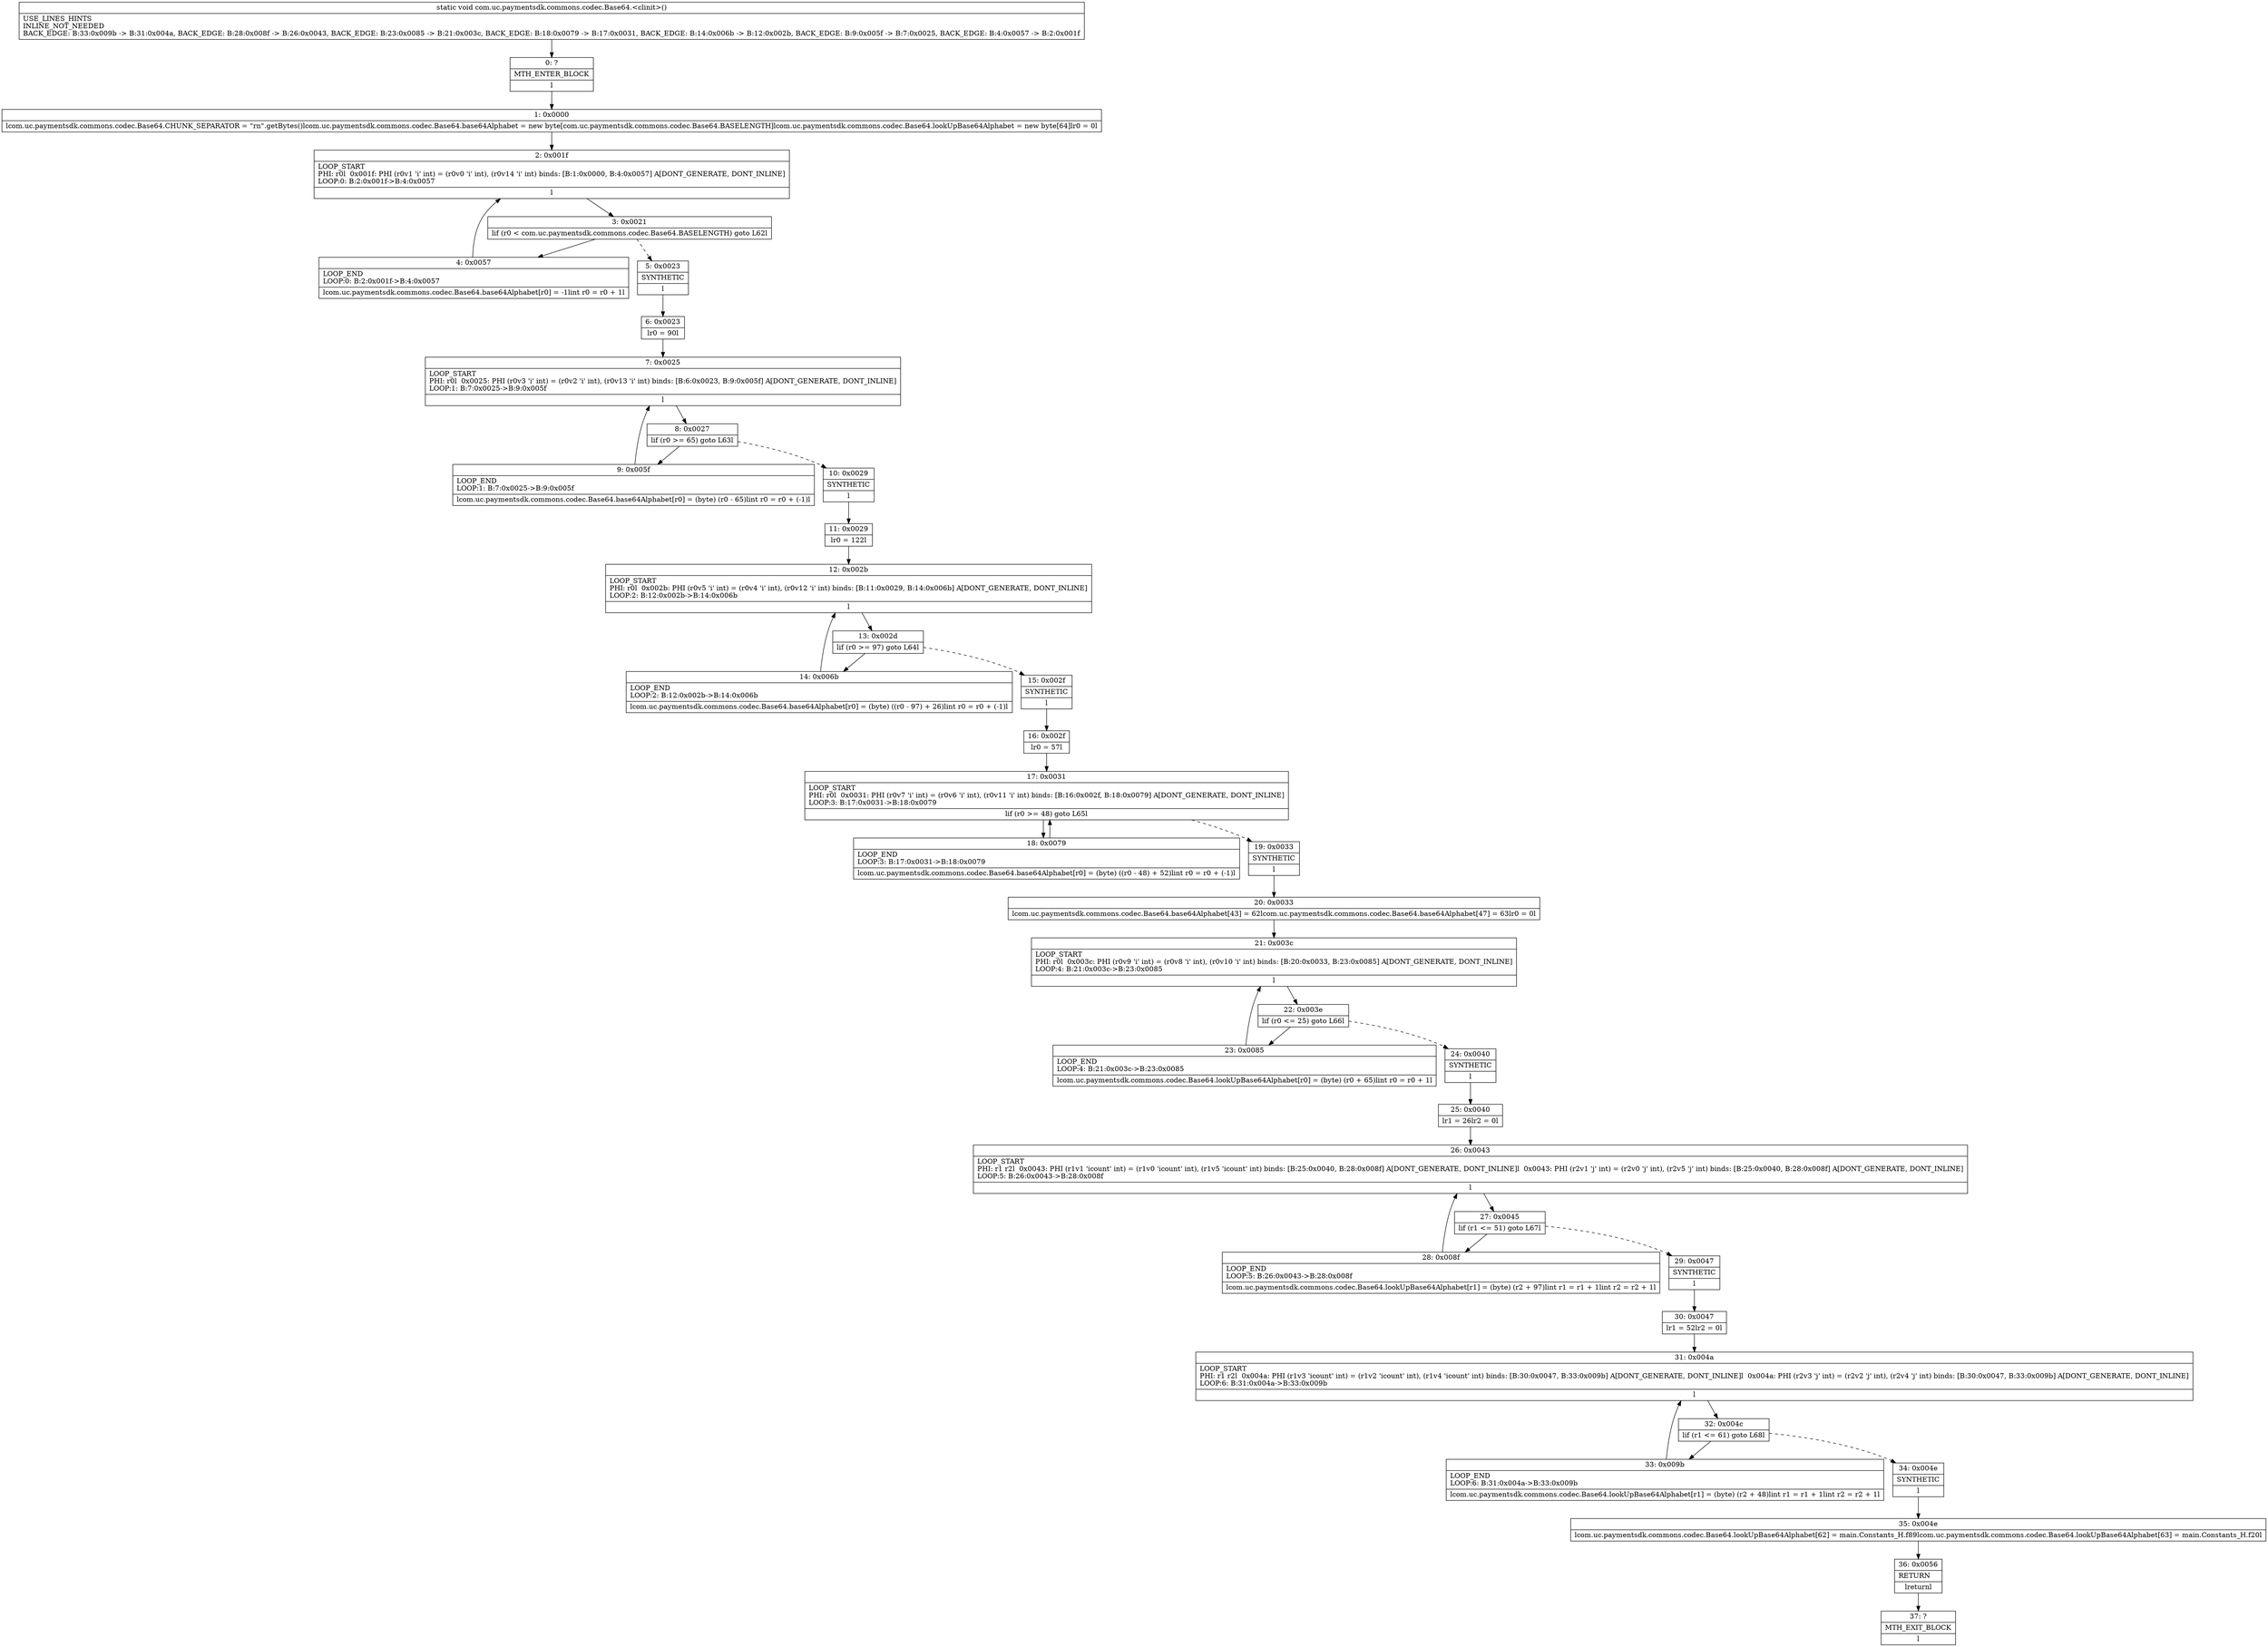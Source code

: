 digraph "CFG forcom.uc.paymentsdk.commons.codec.Base64.\<clinit\>()V" {
Node_0 [shape=record,label="{0\:\ ?|MTH_ENTER_BLOCK\l|l}"];
Node_1 [shape=record,label="{1\:\ 0x0000|lcom.uc.paymentsdk.commons.codec.Base64.CHUNK_SEPARATOR = \"rn\".getBytes()lcom.uc.paymentsdk.commons.codec.Base64.base64Alphabet = new byte[com.uc.paymentsdk.commons.codec.Base64.BASELENGTH]lcom.uc.paymentsdk.commons.codec.Base64.lookUpBase64Alphabet = new byte[64]lr0 = 0l}"];
Node_2 [shape=record,label="{2\:\ 0x001f|LOOP_START\lPHI: r0l  0x001f: PHI (r0v1 'i' int) = (r0v0 'i' int), (r0v14 'i' int) binds: [B:1:0x0000, B:4:0x0057] A[DONT_GENERATE, DONT_INLINE]\lLOOP:0: B:2:0x001f\-\>B:4:0x0057\l|l}"];
Node_3 [shape=record,label="{3\:\ 0x0021|lif (r0 \< com.uc.paymentsdk.commons.codec.Base64.BASELENGTH) goto L62l}"];
Node_4 [shape=record,label="{4\:\ 0x0057|LOOP_END\lLOOP:0: B:2:0x001f\-\>B:4:0x0057\l|lcom.uc.paymentsdk.commons.codec.Base64.base64Alphabet[r0] = \-1lint r0 = r0 + 1l}"];
Node_5 [shape=record,label="{5\:\ 0x0023|SYNTHETIC\l|l}"];
Node_6 [shape=record,label="{6\:\ 0x0023|lr0 = 90l}"];
Node_7 [shape=record,label="{7\:\ 0x0025|LOOP_START\lPHI: r0l  0x0025: PHI (r0v3 'i' int) = (r0v2 'i' int), (r0v13 'i' int) binds: [B:6:0x0023, B:9:0x005f] A[DONT_GENERATE, DONT_INLINE]\lLOOP:1: B:7:0x0025\-\>B:9:0x005f\l|l}"];
Node_8 [shape=record,label="{8\:\ 0x0027|lif (r0 \>= 65) goto L63l}"];
Node_9 [shape=record,label="{9\:\ 0x005f|LOOP_END\lLOOP:1: B:7:0x0025\-\>B:9:0x005f\l|lcom.uc.paymentsdk.commons.codec.Base64.base64Alphabet[r0] = (byte) (r0 \- 65)lint r0 = r0 + (\-1)l}"];
Node_10 [shape=record,label="{10\:\ 0x0029|SYNTHETIC\l|l}"];
Node_11 [shape=record,label="{11\:\ 0x0029|lr0 = 122l}"];
Node_12 [shape=record,label="{12\:\ 0x002b|LOOP_START\lPHI: r0l  0x002b: PHI (r0v5 'i' int) = (r0v4 'i' int), (r0v12 'i' int) binds: [B:11:0x0029, B:14:0x006b] A[DONT_GENERATE, DONT_INLINE]\lLOOP:2: B:12:0x002b\-\>B:14:0x006b\l|l}"];
Node_13 [shape=record,label="{13\:\ 0x002d|lif (r0 \>= 97) goto L64l}"];
Node_14 [shape=record,label="{14\:\ 0x006b|LOOP_END\lLOOP:2: B:12:0x002b\-\>B:14:0x006b\l|lcom.uc.paymentsdk.commons.codec.Base64.base64Alphabet[r0] = (byte) ((r0 \- 97) + 26)lint r0 = r0 + (\-1)l}"];
Node_15 [shape=record,label="{15\:\ 0x002f|SYNTHETIC\l|l}"];
Node_16 [shape=record,label="{16\:\ 0x002f|lr0 = 57l}"];
Node_17 [shape=record,label="{17\:\ 0x0031|LOOP_START\lPHI: r0l  0x0031: PHI (r0v7 'i' int) = (r0v6 'i' int), (r0v11 'i' int) binds: [B:16:0x002f, B:18:0x0079] A[DONT_GENERATE, DONT_INLINE]\lLOOP:3: B:17:0x0031\-\>B:18:0x0079\l|lif (r0 \>= 48) goto L65l}"];
Node_18 [shape=record,label="{18\:\ 0x0079|LOOP_END\lLOOP:3: B:17:0x0031\-\>B:18:0x0079\l|lcom.uc.paymentsdk.commons.codec.Base64.base64Alphabet[r0] = (byte) ((r0 \- 48) + 52)lint r0 = r0 + (\-1)l}"];
Node_19 [shape=record,label="{19\:\ 0x0033|SYNTHETIC\l|l}"];
Node_20 [shape=record,label="{20\:\ 0x0033|lcom.uc.paymentsdk.commons.codec.Base64.base64Alphabet[43] = 62lcom.uc.paymentsdk.commons.codec.Base64.base64Alphabet[47] = 63lr0 = 0l}"];
Node_21 [shape=record,label="{21\:\ 0x003c|LOOP_START\lPHI: r0l  0x003c: PHI (r0v9 'i' int) = (r0v8 'i' int), (r0v10 'i' int) binds: [B:20:0x0033, B:23:0x0085] A[DONT_GENERATE, DONT_INLINE]\lLOOP:4: B:21:0x003c\-\>B:23:0x0085\l|l}"];
Node_22 [shape=record,label="{22\:\ 0x003e|lif (r0 \<= 25) goto L66l}"];
Node_23 [shape=record,label="{23\:\ 0x0085|LOOP_END\lLOOP:4: B:21:0x003c\-\>B:23:0x0085\l|lcom.uc.paymentsdk.commons.codec.Base64.lookUpBase64Alphabet[r0] = (byte) (r0 + 65)lint r0 = r0 + 1l}"];
Node_24 [shape=record,label="{24\:\ 0x0040|SYNTHETIC\l|l}"];
Node_25 [shape=record,label="{25\:\ 0x0040|lr1 = 26lr2 = 0l}"];
Node_26 [shape=record,label="{26\:\ 0x0043|LOOP_START\lPHI: r1 r2l  0x0043: PHI (r1v1 'icount' int) = (r1v0 'icount' int), (r1v5 'icount' int) binds: [B:25:0x0040, B:28:0x008f] A[DONT_GENERATE, DONT_INLINE]l  0x0043: PHI (r2v1 'j' int) = (r2v0 'j' int), (r2v5 'j' int) binds: [B:25:0x0040, B:28:0x008f] A[DONT_GENERATE, DONT_INLINE]\lLOOP:5: B:26:0x0043\-\>B:28:0x008f\l|l}"];
Node_27 [shape=record,label="{27\:\ 0x0045|lif (r1 \<= 51) goto L67l}"];
Node_28 [shape=record,label="{28\:\ 0x008f|LOOP_END\lLOOP:5: B:26:0x0043\-\>B:28:0x008f\l|lcom.uc.paymentsdk.commons.codec.Base64.lookUpBase64Alphabet[r1] = (byte) (r2 + 97)lint r1 = r1 + 1lint r2 = r2 + 1l}"];
Node_29 [shape=record,label="{29\:\ 0x0047|SYNTHETIC\l|l}"];
Node_30 [shape=record,label="{30\:\ 0x0047|lr1 = 52lr2 = 0l}"];
Node_31 [shape=record,label="{31\:\ 0x004a|LOOP_START\lPHI: r1 r2l  0x004a: PHI (r1v3 'icount' int) = (r1v2 'icount' int), (r1v4 'icount' int) binds: [B:30:0x0047, B:33:0x009b] A[DONT_GENERATE, DONT_INLINE]l  0x004a: PHI (r2v3 'j' int) = (r2v2 'j' int), (r2v4 'j' int) binds: [B:30:0x0047, B:33:0x009b] A[DONT_GENERATE, DONT_INLINE]\lLOOP:6: B:31:0x004a\-\>B:33:0x009b\l|l}"];
Node_32 [shape=record,label="{32\:\ 0x004c|lif (r1 \<= 61) goto L68l}"];
Node_33 [shape=record,label="{33\:\ 0x009b|LOOP_END\lLOOP:6: B:31:0x004a\-\>B:33:0x009b\l|lcom.uc.paymentsdk.commons.codec.Base64.lookUpBase64Alphabet[r1] = (byte) (r2 + 48)lint r1 = r1 + 1lint r2 = r2 + 1l}"];
Node_34 [shape=record,label="{34\:\ 0x004e|SYNTHETIC\l|l}"];
Node_35 [shape=record,label="{35\:\ 0x004e|lcom.uc.paymentsdk.commons.codec.Base64.lookUpBase64Alphabet[62] = main.Constants_H.f89lcom.uc.paymentsdk.commons.codec.Base64.lookUpBase64Alphabet[63] = main.Constants_H.f20l}"];
Node_36 [shape=record,label="{36\:\ 0x0056|RETURN\l|lreturnl}"];
Node_37 [shape=record,label="{37\:\ ?|MTH_EXIT_BLOCK\l|l}"];
MethodNode[shape=record,label="{static void com.uc.paymentsdk.commons.codec.Base64.\<clinit\>()  | USE_LINES_HINTS\lINLINE_NOT_NEEDED\lBACK_EDGE: B:33:0x009b \-\> B:31:0x004a, BACK_EDGE: B:28:0x008f \-\> B:26:0x0043, BACK_EDGE: B:23:0x0085 \-\> B:21:0x003c, BACK_EDGE: B:18:0x0079 \-\> B:17:0x0031, BACK_EDGE: B:14:0x006b \-\> B:12:0x002b, BACK_EDGE: B:9:0x005f \-\> B:7:0x0025, BACK_EDGE: B:4:0x0057 \-\> B:2:0x001f\l}"];
MethodNode -> Node_0;
Node_0 -> Node_1;
Node_1 -> Node_2;
Node_2 -> Node_3;
Node_3 -> Node_4;
Node_3 -> Node_5[style=dashed];
Node_4 -> Node_2;
Node_5 -> Node_6;
Node_6 -> Node_7;
Node_7 -> Node_8;
Node_8 -> Node_9;
Node_8 -> Node_10[style=dashed];
Node_9 -> Node_7;
Node_10 -> Node_11;
Node_11 -> Node_12;
Node_12 -> Node_13;
Node_13 -> Node_14;
Node_13 -> Node_15[style=dashed];
Node_14 -> Node_12;
Node_15 -> Node_16;
Node_16 -> Node_17;
Node_17 -> Node_18;
Node_17 -> Node_19[style=dashed];
Node_18 -> Node_17;
Node_19 -> Node_20;
Node_20 -> Node_21;
Node_21 -> Node_22;
Node_22 -> Node_23;
Node_22 -> Node_24[style=dashed];
Node_23 -> Node_21;
Node_24 -> Node_25;
Node_25 -> Node_26;
Node_26 -> Node_27;
Node_27 -> Node_28;
Node_27 -> Node_29[style=dashed];
Node_28 -> Node_26;
Node_29 -> Node_30;
Node_30 -> Node_31;
Node_31 -> Node_32;
Node_32 -> Node_33;
Node_32 -> Node_34[style=dashed];
Node_33 -> Node_31;
Node_34 -> Node_35;
Node_35 -> Node_36;
Node_36 -> Node_37;
}


